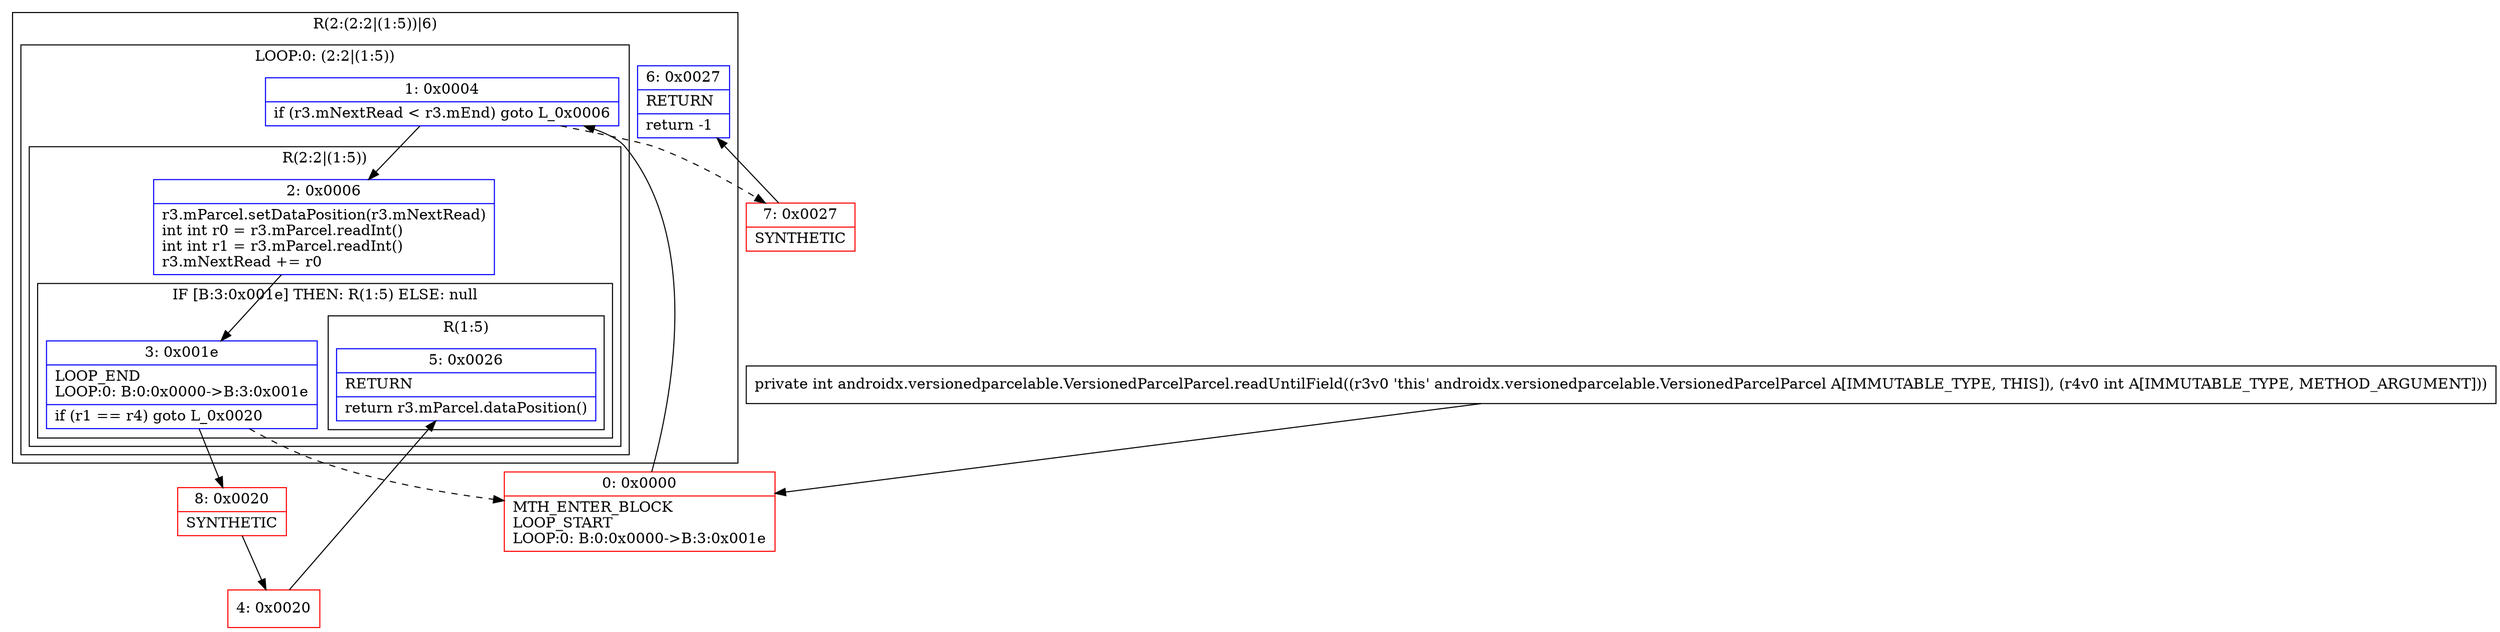 digraph "CFG forandroidx.versionedparcelable.VersionedParcelParcel.readUntilField(I)I" {
subgraph cluster_Region_2001326722 {
label = "R(2:(2:2|(1:5))|6)";
node [shape=record,color=blue];
subgraph cluster_LoopRegion_111357414 {
label = "LOOP:0: (2:2|(1:5))";
node [shape=record,color=blue];
Node_1 [shape=record,label="{1\:\ 0x0004|if (r3.mNextRead \< r3.mEnd) goto L_0x0006\l}"];
subgraph cluster_Region_1902182797 {
label = "R(2:2|(1:5))";
node [shape=record,color=blue];
Node_2 [shape=record,label="{2\:\ 0x0006|r3.mParcel.setDataPosition(r3.mNextRead)\lint int r0 = r3.mParcel.readInt()\lint int r1 = r3.mParcel.readInt()\lr3.mNextRead += r0\l}"];
subgraph cluster_IfRegion_999591579 {
label = "IF [B:3:0x001e] THEN: R(1:5) ELSE: null";
node [shape=record,color=blue];
Node_3 [shape=record,label="{3\:\ 0x001e|LOOP_END\lLOOP:0: B:0:0x0000\-\>B:3:0x001e\l|if (r1 == r4) goto L_0x0020\l}"];
subgraph cluster_Region_161195118 {
label = "R(1:5)";
node [shape=record,color=blue];
Node_5 [shape=record,label="{5\:\ 0x0026|RETURN\l|return r3.mParcel.dataPosition()\l}"];
}
}
}
}
Node_6 [shape=record,label="{6\:\ 0x0027|RETURN\l|return \-1\l}"];
}
Node_0 [shape=record,color=red,label="{0\:\ 0x0000|MTH_ENTER_BLOCK\lLOOP_START\lLOOP:0: B:0:0x0000\-\>B:3:0x001e\l}"];
Node_4 [shape=record,color=red,label="{4\:\ 0x0020}"];
Node_7 [shape=record,color=red,label="{7\:\ 0x0027|SYNTHETIC\l}"];
Node_8 [shape=record,color=red,label="{8\:\ 0x0020|SYNTHETIC\l}"];
MethodNode[shape=record,label="{private int androidx.versionedparcelable.VersionedParcelParcel.readUntilField((r3v0 'this' androidx.versionedparcelable.VersionedParcelParcel A[IMMUTABLE_TYPE, THIS]), (r4v0 int A[IMMUTABLE_TYPE, METHOD_ARGUMENT])) }"];
MethodNode -> Node_0;
Node_1 -> Node_2;
Node_1 -> Node_7[style=dashed];
Node_2 -> Node_3;
Node_3 -> Node_0[style=dashed];
Node_3 -> Node_8;
Node_0 -> Node_1;
Node_4 -> Node_5;
Node_7 -> Node_6;
Node_8 -> Node_4;
}


